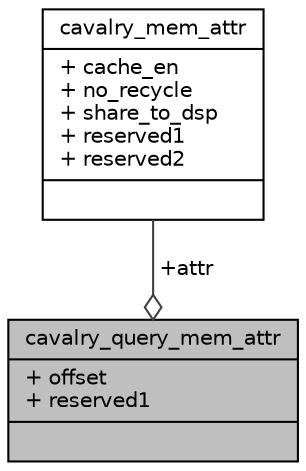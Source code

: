 digraph "cavalry_query_mem_attr"
{
 // INTERACTIVE_SVG=YES
 // LATEX_PDF_SIZE
  bgcolor="transparent";
  edge [fontname="Helvetica",fontsize="10",labelfontname="Helvetica",labelfontsize="10"];
  node [fontname="Helvetica",fontsize="10",shape=record];
  Node1 [label="{cavalry_query_mem_attr\n|+ offset\l+ reserved1\l|}",height=0.2,width=0.4,color="black", fillcolor="grey75", style="filled", fontcolor="black",tooltip=" "];
  Node2 -> Node1 [color="grey25",fontsize="10",style="solid",label=" +attr" ,arrowhead="odiamond",fontname="Helvetica"];
  Node2 [label="{cavalry_mem_attr\n|+ cache_en\l+ no_recycle\l+ share_to_dsp\l+ reserved1\l+ reserved2\l|}",height=0.2,width=0.4,color="black",URL="$de/dad/structcavalry__mem__attr.html",tooltip=" "];
}
